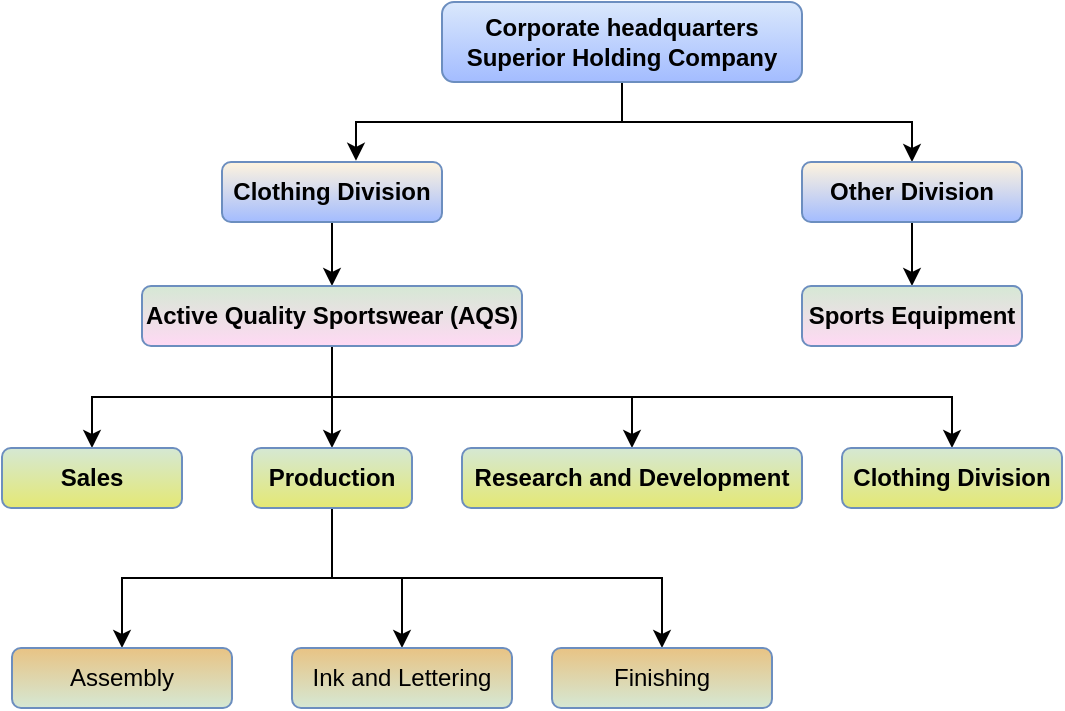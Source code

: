 <mxfile version="20.3.3" type="github">
  <diagram id="prtHgNgQTEPvFCAcTncT" name="Page-1">
    <mxGraphModel dx="932" dy="1171" grid="1" gridSize="10" guides="1" tooltips="1" connect="1" arrows="1" fold="1" page="1" pageScale="1" pageWidth="827" pageHeight="1169" math="0" shadow="0">
      <root>
        <mxCell id="0" />
        <mxCell id="1" parent="0" />
        <mxCell id="WIikd73Tc5OY5qvM8-dH-20" style="edgeStyle=orthogonalEdgeStyle;rounded=0;orthogonalLoop=1;jettySize=auto;html=1;exitX=0.5;exitY=1;exitDx=0;exitDy=0;entryX=0.609;entryY=-0.02;entryDx=0;entryDy=0;entryPerimeter=0;fontStyle=1" edge="1" parent="1" source="WIikd73Tc5OY5qvM8-dH-11" target="WIikd73Tc5OY5qvM8-dH-12">
          <mxGeometry relative="1" as="geometry" />
        </mxCell>
        <mxCell id="WIikd73Tc5OY5qvM8-dH-21" style="edgeStyle=orthogonalEdgeStyle;rounded=0;orthogonalLoop=1;jettySize=auto;html=1;exitX=0.5;exitY=1;exitDx=0;exitDy=0;entryX=0.5;entryY=0;entryDx=0;entryDy=0;fontStyle=1" edge="1" parent="1" source="WIikd73Tc5OY5qvM8-dH-11" target="WIikd73Tc5OY5qvM8-dH-13">
          <mxGeometry relative="1" as="geometry" />
        </mxCell>
        <mxCell id="WIikd73Tc5OY5qvM8-dH-11" value="Corporate headquarters&lt;br&gt;Superior Holding Company" style="rounded=1;whiteSpace=wrap;html=1;fillColor=#dae8fc;strokeColor=#6c8ebf;shadow=0;gradientColor=#A3BCFF;gradientDirection=south;fontStyle=1" vertex="1" parent="1">
          <mxGeometry x="320" y="40" width="180" height="40" as="geometry" />
        </mxCell>
        <mxCell id="WIikd73Tc5OY5qvM8-dH-22" style="edgeStyle=orthogonalEdgeStyle;rounded=0;orthogonalLoop=1;jettySize=auto;html=1;exitX=0.5;exitY=1;exitDx=0;exitDy=0;entryX=0.5;entryY=0;entryDx=0;entryDy=0;fontStyle=1" edge="1" parent="1" source="WIikd73Tc5OY5qvM8-dH-12" target="WIikd73Tc5OY5qvM8-dH-14">
          <mxGeometry relative="1" as="geometry" />
        </mxCell>
        <mxCell id="WIikd73Tc5OY5qvM8-dH-12" value="Clothing Division" style="rounded=1;whiteSpace=wrap;html=1;fillColor=#FFF4DE;strokeColor=#6c8ebf;shadow=0;gradientColor=#A3BCFF;gradientDirection=south;fontStyle=1" vertex="1" parent="1">
          <mxGeometry x="210" y="120" width="110" height="30" as="geometry" />
        </mxCell>
        <mxCell id="WIikd73Tc5OY5qvM8-dH-23" style="edgeStyle=orthogonalEdgeStyle;rounded=0;orthogonalLoop=1;jettySize=auto;html=1;exitX=0.5;exitY=1;exitDx=0;exitDy=0;entryX=0.5;entryY=0;entryDx=0;entryDy=0;fontStyle=1" edge="1" parent="1" source="WIikd73Tc5OY5qvM8-dH-13" target="WIikd73Tc5OY5qvM8-dH-15">
          <mxGeometry relative="1" as="geometry" />
        </mxCell>
        <mxCell id="WIikd73Tc5OY5qvM8-dH-13" value="Other Division" style="rounded=1;whiteSpace=wrap;html=1;fillColor=#FFF4DE;strokeColor=#6c8ebf;shadow=0;gradientColor=#A3BCFF;gradientDirection=south;fontStyle=1" vertex="1" parent="1">
          <mxGeometry x="500" y="120" width="110" height="30" as="geometry" />
        </mxCell>
        <mxCell id="WIikd73Tc5OY5qvM8-dH-24" style="edgeStyle=orthogonalEdgeStyle;rounded=0;orthogonalLoop=1;jettySize=auto;html=1;exitX=0.5;exitY=1;exitDx=0;exitDy=0;entryX=0.5;entryY=0;entryDx=0;entryDy=0;fontStyle=1" edge="1" parent="1" source="WIikd73Tc5OY5qvM8-dH-14" target="WIikd73Tc5OY5qvM8-dH-16">
          <mxGeometry relative="1" as="geometry" />
        </mxCell>
        <mxCell id="WIikd73Tc5OY5qvM8-dH-25" style="edgeStyle=orthogonalEdgeStyle;rounded=0;orthogonalLoop=1;jettySize=auto;html=1;exitX=0.5;exitY=1;exitDx=0;exitDy=0;fontStyle=1" edge="1" parent="1" source="WIikd73Tc5OY5qvM8-dH-14" target="WIikd73Tc5OY5qvM8-dH-19">
          <mxGeometry relative="1" as="geometry" />
        </mxCell>
        <mxCell id="WIikd73Tc5OY5qvM8-dH-26" style="edgeStyle=orthogonalEdgeStyle;rounded=0;orthogonalLoop=1;jettySize=auto;html=1;exitX=0.5;exitY=1;exitDx=0;exitDy=0;fontStyle=1" edge="1" parent="1" source="WIikd73Tc5OY5qvM8-dH-14" target="WIikd73Tc5OY5qvM8-dH-18">
          <mxGeometry relative="1" as="geometry" />
        </mxCell>
        <mxCell id="WIikd73Tc5OY5qvM8-dH-27" style="edgeStyle=orthogonalEdgeStyle;rounded=0;orthogonalLoop=1;jettySize=auto;html=1;exitX=0.5;exitY=1;exitDx=0;exitDy=0;fontStyle=1" edge="1" parent="1" source="WIikd73Tc5OY5qvM8-dH-14" target="WIikd73Tc5OY5qvM8-dH-17">
          <mxGeometry relative="1" as="geometry" />
        </mxCell>
        <mxCell id="WIikd73Tc5OY5qvM8-dH-14" value="Active Quality Sportswear (AQS)" style="rounded=1;whiteSpace=wrap;html=1;fillColor=#D5E8D4;strokeColor=#6c8ebf;shadow=0;gradientColor=#FFD9F4;gradientDirection=south;fontStyle=1" vertex="1" parent="1">
          <mxGeometry x="170" y="182" width="190" height="30" as="geometry" />
        </mxCell>
        <mxCell id="WIikd73Tc5OY5qvM8-dH-15" value="Sports Equipment" style="rounded=1;whiteSpace=wrap;html=1;fillColor=#D5E8D4;strokeColor=#6c8ebf;shadow=0;gradientColor=#FFD9F4;gradientDirection=south;fontStyle=1" vertex="1" parent="1">
          <mxGeometry x="500" y="182" width="110" height="30" as="geometry" />
        </mxCell>
        <mxCell id="WIikd73Tc5OY5qvM8-dH-16" value="Sales" style="rounded=1;whiteSpace=wrap;html=1;fillColor=#D5E8D4;strokeColor=#6c8ebf;shadow=0;gradientColor=#E4E874;gradientDirection=south;fontStyle=1" vertex="1" parent="1">
          <mxGeometry x="100" y="263" width="90" height="30" as="geometry" />
        </mxCell>
        <mxCell id="WIikd73Tc5OY5qvM8-dH-31" style="edgeStyle=orthogonalEdgeStyle;rounded=0;orthogonalLoop=1;jettySize=auto;html=1;exitX=0.5;exitY=1;exitDx=0;exitDy=0;entryX=0.5;entryY=0;entryDx=0;entryDy=0;fontStyle=1" edge="1" parent="1" source="WIikd73Tc5OY5qvM8-dH-17" target="WIikd73Tc5OY5qvM8-dH-28">
          <mxGeometry relative="1" as="geometry" />
        </mxCell>
        <mxCell id="WIikd73Tc5OY5qvM8-dH-32" style="edgeStyle=orthogonalEdgeStyle;rounded=0;orthogonalLoop=1;jettySize=auto;html=1;exitX=0.5;exitY=1;exitDx=0;exitDy=0;entryX=0.5;entryY=0;entryDx=0;entryDy=0;fontStyle=1" edge="1" parent="1" source="WIikd73Tc5OY5qvM8-dH-17" target="WIikd73Tc5OY5qvM8-dH-29">
          <mxGeometry relative="1" as="geometry" />
        </mxCell>
        <mxCell id="WIikd73Tc5OY5qvM8-dH-33" style="edgeStyle=orthogonalEdgeStyle;rounded=0;orthogonalLoop=1;jettySize=auto;html=1;exitX=0.5;exitY=1;exitDx=0;exitDy=0;entryX=0.5;entryY=0;entryDx=0;entryDy=0;fontStyle=1" edge="1" parent="1" source="WIikd73Tc5OY5qvM8-dH-17" target="WIikd73Tc5OY5qvM8-dH-30">
          <mxGeometry relative="1" as="geometry" />
        </mxCell>
        <mxCell id="WIikd73Tc5OY5qvM8-dH-17" value="Production" style="rounded=1;whiteSpace=wrap;html=1;fillColor=#D5E8D4;strokeColor=#6c8ebf;shadow=0;gradientColor=#E4E874;gradientDirection=south;fontStyle=1" vertex="1" parent="1">
          <mxGeometry x="225" y="263" width="80" height="30" as="geometry" />
        </mxCell>
        <mxCell id="WIikd73Tc5OY5qvM8-dH-18" value="Research and Development" style="rounded=1;whiteSpace=wrap;html=1;fillColor=#D5E8D4;strokeColor=#6c8ebf;shadow=0;gradientColor=#E4E874;gradientDirection=south;fontStyle=1" vertex="1" parent="1">
          <mxGeometry x="330" y="263" width="170" height="30" as="geometry" />
        </mxCell>
        <mxCell id="WIikd73Tc5OY5qvM8-dH-19" value="Clothing Division" style="rounded=1;whiteSpace=wrap;html=1;fillColor=#D5E8D4;strokeColor=#6c8ebf;shadow=0;gradientColor=#E4E874;gradientDirection=south;fontStyle=1" vertex="1" parent="1">
          <mxGeometry x="520" y="263" width="110" height="30" as="geometry" />
        </mxCell>
        <mxCell id="WIikd73Tc5OY5qvM8-dH-28" value="Assembly" style="rounded=1;whiteSpace=wrap;html=1;fillColor=#E8C384;strokeColor=#6c8ebf;shadow=0;gradientColor=#D5E8D4;gradientDirection=south;fontStyle=0" vertex="1" parent="1">
          <mxGeometry x="105" y="363" width="110" height="30" as="geometry" />
        </mxCell>
        <mxCell id="WIikd73Tc5OY5qvM8-dH-29" value="Ink and Lettering" style="rounded=1;whiteSpace=wrap;html=1;fillColor=#E8C384;strokeColor=#6c8ebf;shadow=0;gradientColor=#D5E8D4;gradientDirection=south;fontStyle=0" vertex="1" parent="1">
          <mxGeometry x="245" y="363" width="110" height="30" as="geometry" />
        </mxCell>
        <mxCell id="WIikd73Tc5OY5qvM8-dH-30" value="Finishing" style="rounded=1;whiteSpace=wrap;html=1;fillColor=#E8C384;strokeColor=#6c8ebf;shadow=0;gradientColor=#D5E8D4;gradientDirection=south;fontStyle=0" vertex="1" parent="1">
          <mxGeometry x="375" y="363" width="110" height="30" as="geometry" />
        </mxCell>
      </root>
    </mxGraphModel>
  </diagram>
</mxfile>
